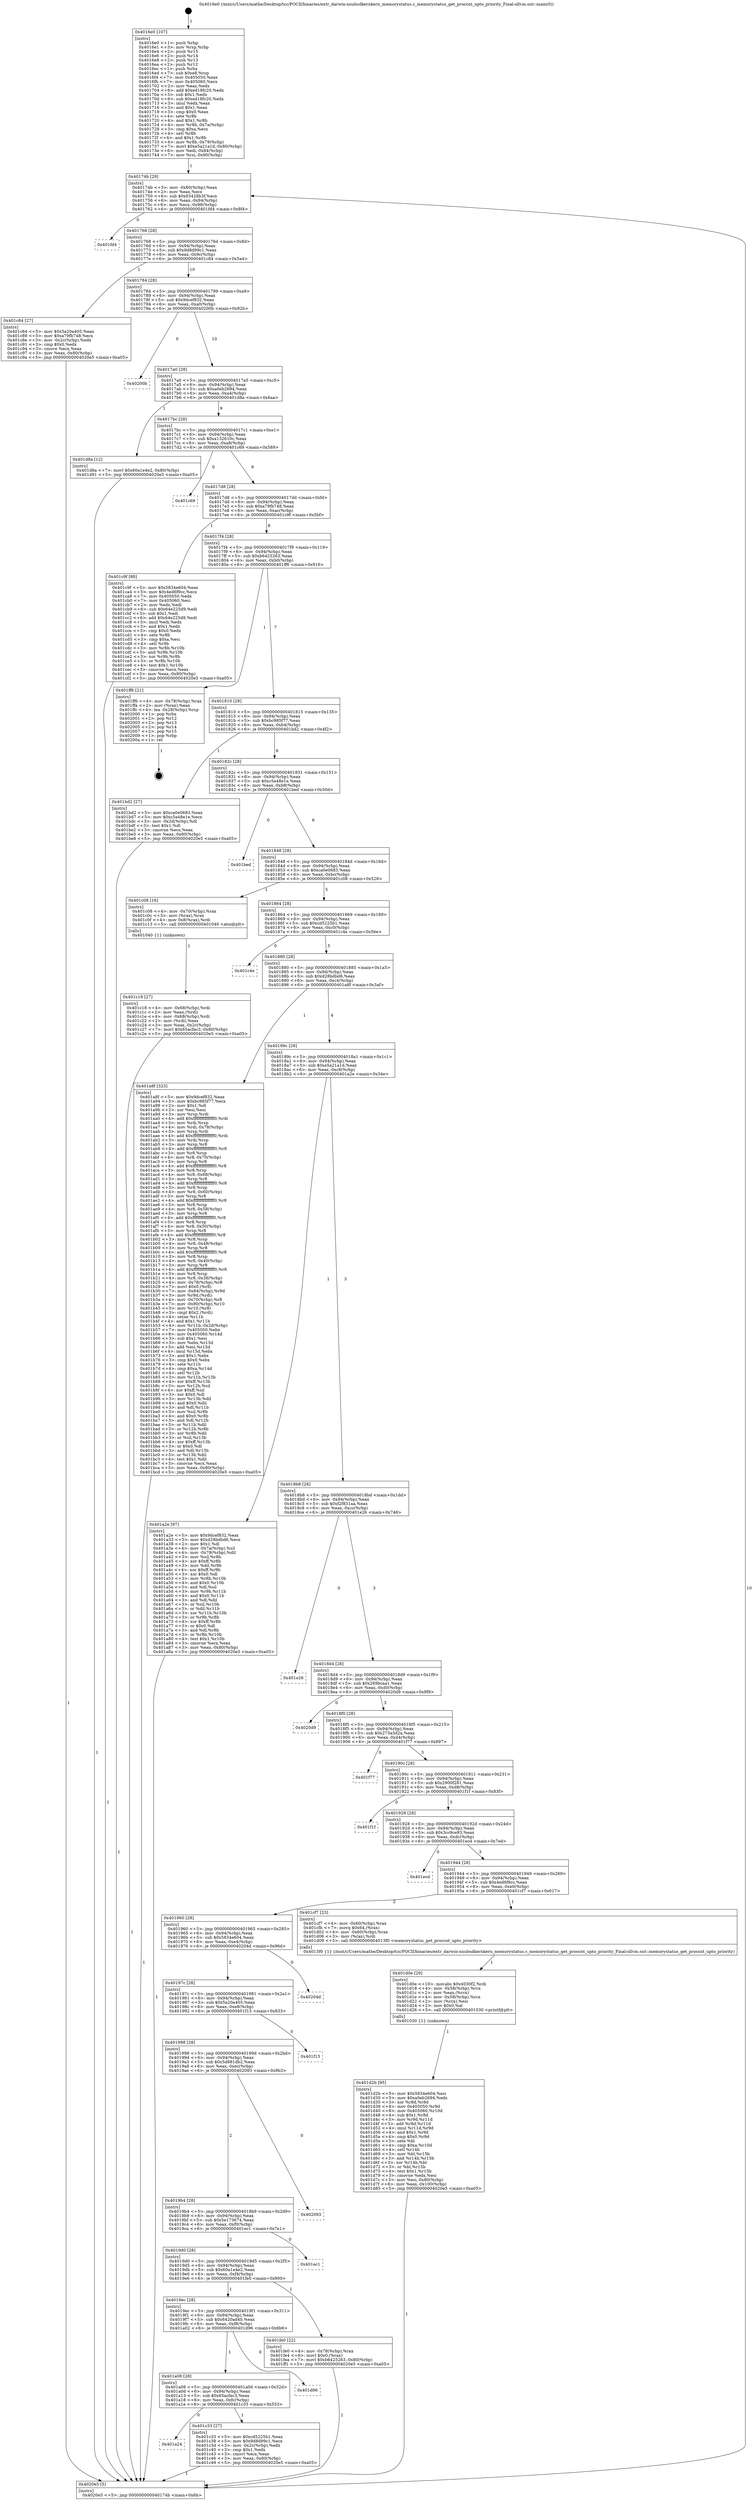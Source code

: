 digraph "0x4016e0" {
  label = "0x4016e0 (/mnt/c/Users/mathe/Desktop/tcc/POCII/binaries/extr_darwin-xnubsdkernkern_memorystatus.c_memorystatus_get_proccnt_upto_priority_Final-ollvm.out::main(0))"
  labelloc = "t"
  node[shape=record]

  Entry [label="",width=0.3,height=0.3,shape=circle,fillcolor=black,style=filled]
  "0x40174b" [label="{
     0x40174b [29]\l
     | [instrs]\l
     &nbsp;&nbsp;0x40174b \<+3\>: mov -0x80(%rbp),%eax\l
     &nbsp;&nbsp;0x40174e \<+2\>: mov %eax,%ecx\l
     &nbsp;&nbsp;0x401750 \<+6\>: sub $0x93428b3f,%ecx\l
     &nbsp;&nbsp;0x401756 \<+6\>: mov %eax,-0x94(%rbp)\l
     &nbsp;&nbsp;0x40175c \<+6\>: mov %ecx,-0x98(%rbp)\l
     &nbsp;&nbsp;0x401762 \<+6\>: je 0000000000401fd4 \<main+0x8f4\>\l
  }"]
  "0x401fd4" [label="{
     0x401fd4\l
  }", style=dashed]
  "0x401768" [label="{
     0x401768 [28]\l
     | [instrs]\l
     &nbsp;&nbsp;0x401768 \<+5\>: jmp 000000000040176d \<main+0x8d\>\l
     &nbsp;&nbsp;0x40176d \<+6\>: mov -0x94(%rbp),%eax\l
     &nbsp;&nbsp;0x401773 \<+5\>: sub $0x9d8d99c1,%eax\l
     &nbsp;&nbsp;0x401778 \<+6\>: mov %eax,-0x9c(%rbp)\l
     &nbsp;&nbsp;0x40177e \<+6\>: je 0000000000401c84 \<main+0x5a4\>\l
  }"]
  Exit [label="",width=0.3,height=0.3,shape=circle,fillcolor=black,style=filled,peripheries=2]
  "0x401c84" [label="{
     0x401c84 [27]\l
     | [instrs]\l
     &nbsp;&nbsp;0x401c84 \<+5\>: mov $0x5a20a405,%eax\l
     &nbsp;&nbsp;0x401c89 \<+5\>: mov $0xa79fb748,%ecx\l
     &nbsp;&nbsp;0x401c8e \<+3\>: mov -0x2c(%rbp),%edx\l
     &nbsp;&nbsp;0x401c91 \<+3\>: cmp $0x0,%edx\l
     &nbsp;&nbsp;0x401c94 \<+3\>: cmove %ecx,%eax\l
     &nbsp;&nbsp;0x401c97 \<+3\>: mov %eax,-0x80(%rbp)\l
     &nbsp;&nbsp;0x401c9a \<+5\>: jmp 00000000004020e5 \<main+0xa05\>\l
  }"]
  "0x401784" [label="{
     0x401784 [28]\l
     | [instrs]\l
     &nbsp;&nbsp;0x401784 \<+5\>: jmp 0000000000401789 \<main+0xa9\>\l
     &nbsp;&nbsp;0x401789 \<+6\>: mov -0x94(%rbp),%eax\l
     &nbsp;&nbsp;0x40178f \<+5\>: sub $0x9dcef832,%eax\l
     &nbsp;&nbsp;0x401794 \<+6\>: mov %eax,-0xa0(%rbp)\l
     &nbsp;&nbsp;0x40179a \<+6\>: je 000000000040200b \<main+0x92b\>\l
  }"]
  "0x401d2b" [label="{
     0x401d2b [95]\l
     | [instrs]\l
     &nbsp;&nbsp;0x401d2b \<+5\>: mov $0x5834e604,%esi\l
     &nbsp;&nbsp;0x401d30 \<+5\>: mov $0xa0eb2694,%edx\l
     &nbsp;&nbsp;0x401d35 \<+3\>: xor %r8d,%r8d\l
     &nbsp;&nbsp;0x401d38 \<+8\>: mov 0x405050,%r9d\l
     &nbsp;&nbsp;0x401d40 \<+8\>: mov 0x405060,%r10d\l
     &nbsp;&nbsp;0x401d48 \<+4\>: sub $0x1,%r8d\l
     &nbsp;&nbsp;0x401d4c \<+3\>: mov %r9d,%r11d\l
     &nbsp;&nbsp;0x401d4f \<+3\>: add %r8d,%r11d\l
     &nbsp;&nbsp;0x401d52 \<+4\>: imul %r11d,%r9d\l
     &nbsp;&nbsp;0x401d56 \<+4\>: and $0x1,%r9d\l
     &nbsp;&nbsp;0x401d5a \<+4\>: cmp $0x0,%r9d\l
     &nbsp;&nbsp;0x401d5e \<+3\>: sete %bl\l
     &nbsp;&nbsp;0x401d61 \<+4\>: cmp $0xa,%r10d\l
     &nbsp;&nbsp;0x401d65 \<+4\>: setl %r14b\l
     &nbsp;&nbsp;0x401d69 \<+3\>: mov %bl,%r15b\l
     &nbsp;&nbsp;0x401d6c \<+3\>: and %r14b,%r15b\l
     &nbsp;&nbsp;0x401d6f \<+3\>: xor %r14b,%bl\l
     &nbsp;&nbsp;0x401d72 \<+3\>: or %bl,%r15b\l
     &nbsp;&nbsp;0x401d75 \<+4\>: test $0x1,%r15b\l
     &nbsp;&nbsp;0x401d79 \<+3\>: cmovne %edx,%esi\l
     &nbsp;&nbsp;0x401d7c \<+3\>: mov %esi,-0x80(%rbp)\l
     &nbsp;&nbsp;0x401d7f \<+6\>: mov %eax,-0x100(%rbp)\l
     &nbsp;&nbsp;0x401d85 \<+5\>: jmp 00000000004020e5 \<main+0xa05\>\l
  }"]
  "0x40200b" [label="{
     0x40200b\l
  }", style=dashed]
  "0x4017a0" [label="{
     0x4017a0 [28]\l
     | [instrs]\l
     &nbsp;&nbsp;0x4017a0 \<+5\>: jmp 00000000004017a5 \<main+0xc5\>\l
     &nbsp;&nbsp;0x4017a5 \<+6\>: mov -0x94(%rbp),%eax\l
     &nbsp;&nbsp;0x4017ab \<+5\>: sub $0xa0eb2694,%eax\l
     &nbsp;&nbsp;0x4017b0 \<+6\>: mov %eax,-0xa4(%rbp)\l
     &nbsp;&nbsp;0x4017b6 \<+6\>: je 0000000000401d8a \<main+0x6aa\>\l
  }"]
  "0x401d0e" [label="{
     0x401d0e [29]\l
     | [instrs]\l
     &nbsp;&nbsp;0x401d0e \<+10\>: movabs $0x4030f2,%rdi\l
     &nbsp;&nbsp;0x401d18 \<+4\>: mov -0x58(%rbp),%rcx\l
     &nbsp;&nbsp;0x401d1c \<+2\>: mov %eax,(%rcx)\l
     &nbsp;&nbsp;0x401d1e \<+4\>: mov -0x58(%rbp),%rcx\l
     &nbsp;&nbsp;0x401d22 \<+2\>: mov (%rcx),%esi\l
     &nbsp;&nbsp;0x401d24 \<+2\>: mov $0x0,%al\l
     &nbsp;&nbsp;0x401d26 \<+5\>: call 0000000000401030 \<printf@plt\>\l
     | [calls]\l
     &nbsp;&nbsp;0x401030 \{1\} (unknown)\l
  }"]
  "0x401d8a" [label="{
     0x401d8a [12]\l
     | [instrs]\l
     &nbsp;&nbsp;0x401d8a \<+7\>: movl $0x60a1e4e2,-0x80(%rbp)\l
     &nbsp;&nbsp;0x401d91 \<+5\>: jmp 00000000004020e5 \<main+0xa05\>\l
  }"]
  "0x4017bc" [label="{
     0x4017bc [28]\l
     | [instrs]\l
     &nbsp;&nbsp;0x4017bc \<+5\>: jmp 00000000004017c1 \<main+0xe1\>\l
     &nbsp;&nbsp;0x4017c1 \<+6\>: mov -0x94(%rbp),%eax\l
     &nbsp;&nbsp;0x4017c7 \<+5\>: sub $0xa132610c,%eax\l
     &nbsp;&nbsp;0x4017cc \<+6\>: mov %eax,-0xa8(%rbp)\l
     &nbsp;&nbsp;0x4017d2 \<+6\>: je 0000000000401c69 \<main+0x589\>\l
  }"]
  "0x401a24" [label="{
     0x401a24\l
  }", style=dashed]
  "0x401c69" [label="{
     0x401c69\l
  }", style=dashed]
  "0x4017d8" [label="{
     0x4017d8 [28]\l
     | [instrs]\l
     &nbsp;&nbsp;0x4017d8 \<+5\>: jmp 00000000004017dd \<main+0xfd\>\l
     &nbsp;&nbsp;0x4017dd \<+6\>: mov -0x94(%rbp),%eax\l
     &nbsp;&nbsp;0x4017e3 \<+5\>: sub $0xa79fb748,%eax\l
     &nbsp;&nbsp;0x4017e8 \<+6\>: mov %eax,-0xac(%rbp)\l
     &nbsp;&nbsp;0x4017ee \<+6\>: je 0000000000401c9f \<main+0x5bf\>\l
  }"]
  "0x401c33" [label="{
     0x401c33 [27]\l
     | [instrs]\l
     &nbsp;&nbsp;0x401c33 \<+5\>: mov $0xcd5225b1,%eax\l
     &nbsp;&nbsp;0x401c38 \<+5\>: mov $0x9d8d99c1,%ecx\l
     &nbsp;&nbsp;0x401c3d \<+3\>: mov -0x2c(%rbp),%edx\l
     &nbsp;&nbsp;0x401c40 \<+3\>: cmp $0x1,%edx\l
     &nbsp;&nbsp;0x401c43 \<+3\>: cmovl %ecx,%eax\l
     &nbsp;&nbsp;0x401c46 \<+3\>: mov %eax,-0x80(%rbp)\l
     &nbsp;&nbsp;0x401c49 \<+5\>: jmp 00000000004020e5 \<main+0xa05\>\l
  }"]
  "0x401c9f" [label="{
     0x401c9f [88]\l
     | [instrs]\l
     &nbsp;&nbsp;0x401c9f \<+5\>: mov $0x5834e604,%eax\l
     &nbsp;&nbsp;0x401ca4 \<+5\>: mov $0x4ed6f9cc,%ecx\l
     &nbsp;&nbsp;0x401ca9 \<+7\>: mov 0x405050,%edx\l
     &nbsp;&nbsp;0x401cb0 \<+7\>: mov 0x405060,%esi\l
     &nbsp;&nbsp;0x401cb7 \<+2\>: mov %edx,%edi\l
     &nbsp;&nbsp;0x401cb9 \<+6\>: sub $0x64e225d9,%edi\l
     &nbsp;&nbsp;0x401cbf \<+3\>: sub $0x1,%edi\l
     &nbsp;&nbsp;0x401cc2 \<+6\>: add $0x64e225d9,%edi\l
     &nbsp;&nbsp;0x401cc8 \<+3\>: imul %edi,%edx\l
     &nbsp;&nbsp;0x401ccb \<+3\>: and $0x1,%edx\l
     &nbsp;&nbsp;0x401cce \<+3\>: cmp $0x0,%edx\l
     &nbsp;&nbsp;0x401cd1 \<+4\>: sete %r8b\l
     &nbsp;&nbsp;0x401cd5 \<+3\>: cmp $0xa,%esi\l
     &nbsp;&nbsp;0x401cd8 \<+4\>: setl %r9b\l
     &nbsp;&nbsp;0x401cdc \<+3\>: mov %r8b,%r10b\l
     &nbsp;&nbsp;0x401cdf \<+3\>: and %r9b,%r10b\l
     &nbsp;&nbsp;0x401ce2 \<+3\>: xor %r9b,%r8b\l
     &nbsp;&nbsp;0x401ce5 \<+3\>: or %r8b,%r10b\l
     &nbsp;&nbsp;0x401ce8 \<+4\>: test $0x1,%r10b\l
     &nbsp;&nbsp;0x401cec \<+3\>: cmovne %ecx,%eax\l
     &nbsp;&nbsp;0x401cef \<+3\>: mov %eax,-0x80(%rbp)\l
     &nbsp;&nbsp;0x401cf2 \<+5\>: jmp 00000000004020e5 \<main+0xa05\>\l
  }"]
  "0x4017f4" [label="{
     0x4017f4 [28]\l
     | [instrs]\l
     &nbsp;&nbsp;0x4017f4 \<+5\>: jmp 00000000004017f9 \<main+0x119\>\l
     &nbsp;&nbsp;0x4017f9 \<+6\>: mov -0x94(%rbp),%eax\l
     &nbsp;&nbsp;0x4017ff \<+5\>: sub $0xb6425263,%eax\l
     &nbsp;&nbsp;0x401804 \<+6\>: mov %eax,-0xb0(%rbp)\l
     &nbsp;&nbsp;0x40180a \<+6\>: je 0000000000401ff6 \<main+0x916\>\l
  }"]
  "0x401a08" [label="{
     0x401a08 [28]\l
     | [instrs]\l
     &nbsp;&nbsp;0x401a08 \<+5\>: jmp 0000000000401a0d \<main+0x32d\>\l
     &nbsp;&nbsp;0x401a0d \<+6\>: mov -0x94(%rbp),%eax\l
     &nbsp;&nbsp;0x401a13 \<+5\>: sub $0x65acfac3,%eax\l
     &nbsp;&nbsp;0x401a18 \<+6\>: mov %eax,-0xfc(%rbp)\l
     &nbsp;&nbsp;0x401a1e \<+6\>: je 0000000000401c33 \<main+0x553\>\l
  }"]
  "0x401ff6" [label="{
     0x401ff6 [21]\l
     | [instrs]\l
     &nbsp;&nbsp;0x401ff6 \<+4\>: mov -0x78(%rbp),%rax\l
     &nbsp;&nbsp;0x401ffa \<+2\>: mov (%rax),%eax\l
     &nbsp;&nbsp;0x401ffc \<+4\>: lea -0x28(%rbp),%rsp\l
     &nbsp;&nbsp;0x402000 \<+1\>: pop %rbx\l
     &nbsp;&nbsp;0x402001 \<+2\>: pop %r12\l
     &nbsp;&nbsp;0x402003 \<+2\>: pop %r13\l
     &nbsp;&nbsp;0x402005 \<+2\>: pop %r14\l
     &nbsp;&nbsp;0x402007 \<+2\>: pop %r15\l
     &nbsp;&nbsp;0x402009 \<+1\>: pop %rbp\l
     &nbsp;&nbsp;0x40200a \<+1\>: ret\l
  }"]
  "0x401810" [label="{
     0x401810 [28]\l
     | [instrs]\l
     &nbsp;&nbsp;0x401810 \<+5\>: jmp 0000000000401815 \<main+0x135\>\l
     &nbsp;&nbsp;0x401815 \<+6\>: mov -0x94(%rbp),%eax\l
     &nbsp;&nbsp;0x40181b \<+5\>: sub $0xbc985f77,%eax\l
     &nbsp;&nbsp;0x401820 \<+6\>: mov %eax,-0xb4(%rbp)\l
     &nbsp;&nbsp;0x401826 \<+6\>: je 0000000000401bd2 \<main+0x4f2\>\l
  }"]
  "0x401d96" [label="{
     0x401d96\l
  }", style=dashed]
  "0x401bd2" [label="{
     0x401bd2 [27]\l
     | [instrs]\l
     &nbsp;&nbsp;0x401bd2 \<+5\>: mov $0xca0e0683,%eax\l
     &nbsp;&nbsp;0x401bd7 \<+5\>: mov $0xc5a48e1e,%ecx\l
     &nbsp;&nbsp;0x401bdc \<+3\>: mov -0x2d(%rbp),%dl\l
     &nbsp;&nbsp;0x401bdf \<+3\>: test $0x1,%dl\l
     &nbsp;&nbsp;0x401be2 \<+3\>: cmovne %ecx,%eax\l
     &nbsp;&nbsp;0x401be5 \<+3\>: mov %eax,-0x80(%rbp)\l
     &nbsp;&nbsp;0x401be8 \<+5\>: jmp 00000000004020e5 \<main+0xa05\>\l
  }"]
  "0x40182c" [label="{
     0x40182c [28]\l
     | [instrs]\l
     &nbsp;&nbsp;0x40182c \<+5\>: jmp 0000000000401831 \<main+0x151\>\l
     &nbsp;&nbsp;0x401831 \<+6\>: mov -0x94(%rbp),%eax\l
     &nbsp;&nbsp;0x401837 \<+5\>: sub $0xc5a48e1e,%eax\l
     &nbsp;&nbsp;0x40183c \<+6\>: mov %eax,-0xb8(%rbp)\l
     &nbsp;&nbsp;0x401842 \<+6\>: je 0000000000401bed \<main+0x50d\>\l
  }"]
  "0x4019ec" [label="{
     0x4019ec [28]\l
     | [instrs]\l
     &nbsp;&nbsp;0x4019ec \<+5\>: jmp 00000000004019f1 \<main+0x311\>\l
     &nbsp;&nbsp;0x4019f1 \<+6\>: mov -0x94(%rbp),%eax\l
     &nbsp;&nbsp;0x4019f7 \<+5\>: sub $0x6420ad40,%eax\l
     &nbsp;&nbsp;0x4019fc \<+6\>: mov %eax,-0xf8(%rbp)\l
     &nbsp;&nbsp;0x401a02 \<+6\>: je 0000000000401d96 \<main+0x6b6\>\l
  }"]
  "0x401bed" [label="{
     0x401bed\l
  }", style=dashed]
  "0x401848" [label="{
     0x401848 [28]\l
     | [instrs]\l
     &nbsp;&nbsp;0x401848 \<+5\>: jmp 000000000040184d \<main+0x16d\>\l
     &nbsp;&nbsp;0x40184d \<+6\>: mov -0x94(%rbp),%eax\l
     &nbsp;&nbsp;0x401853 \<+5\>: sub $0xca0e0683,%eax\l
     &nbsp;&nbsp;0x401858 \<+6\>: mov %eax,-0xbc(%rbp)\l
     &nbsp;&nbsp;0x40185e \<+6\>: je 0000000000401c08 \<main+0x528\>\l
  }"]
  "0x401fe0" [label="{
     0x401fe0 [22]\l
     | [instrs]\l
     &nbsp;&nbsp;0x401fe0 \<+4\>: mov -0x78(%rbp),%rax\l
     &nbsp;&nbsp;0x401fe4 \<+6\>: movl $0x0,(%rax)\l
     &nbsp;&nbsp;0x401fea \<+7\>: movl $0xb6425263,-0x80(%rbp)\l
     &nbsp;&nbsp;0x401ff1 \<+5\>: jmp 00000000004020e5 \<main+0xa05\>\l
  }"]
  "0x401c08" [label="{
     0x401c08 [16]\l
     | [instrs]\l
     &nbsp;&nbsp;0x401c08 \<+4\>: mov -0x70(%rbp),%rax\l
     &nbsp;&nbsp;0x401c0c \<+3\>: mov (%rax),%rax\l
     &nbsp;&nbsp;0x401c0f \<+4\>: mov 0x8(%rax),%rdi\l
     &nbsp;&nbsp;0x401c13 \<+5\>: call 0000000000401040 \<atoi@plt\>\l
     | [calls]\l
     &nbsp;&nbsp;0x401040 \{1\} (unknown)\l
  }"]
  "0x401864" [label="{
     0x401864 [28]\l
     | [instrs]\l
     &nbsp;&nbsp;0x401864 \<+5\>: jmp 0000000000401869 \<main+0x189\>\l
     &nbsp;&nbsp;0x401869 \<+6\>: mov -0x94(%rbp),%eax\l
     &nbsp;&nbsp;0x40186f \<+5\>: sub $0xcd5225b1,%eax\l
     &nbsp;&nbsp;0x401874 \<+6\>: mov %eax,-0xc0(%rbp)\l
     &nbsp;&nbsp;0x40187a \<+6\>: je 0000000000401c4e \<main+0x56e\>\l
  }"]
  "0x4019d0" [label="{
     0x4019d0 [28]\l
     | [instrs]\l
     &nbsp;&nbsp;0x4019d0 \<+5\>: jmp 00000000004019d5 \<main+0x2f5\>\l
     &nbsp;&nbsp;0x4019d5 \<+6\>: mov -0x94(%rbp),%eax\l
     &nbsp;&nbsp;0x4019db \<+5\>: sub $0x60a1e4e2,%eax\l
     &nbsp;&nbsp;0x4019e0 \<+6\>: mov %eax,-0xf4(%rbp)\l
     &nbsp;&nbsp;0x4019e6 \<+6\>: je 0000000000401fe0 \<main+0x900\>\l
  }"]
  "0x401c4e" [label="{
     0x401c4e\l
  }", style=dashed]
  "0x401880" [label="{
     0x401880 [28]\l
     | [instrs]\l
     &nbsp;&nbsp;0x401880 \<+5\>: jmp 0000000000401885 \<main+0x1a5\>\l
     &nbsp;&nbsp;0x401885 \<+6\>: mov -0x94(%rbp),%eax\l
     &nbsp;&nbsp;0x40188b \<+5\>: sub $0xd28bdbd6,%eax\l
     &nbsp;&nbsp;0x401890 \<+6\>: mov %eax,-0xc4(%rbp)\l
     &nbsp;&nbsp;0x401896 \<+6\>: je 0000000000401a8f \<main+0x3af\>\l
  }"]
  "0x401ec1" [label="{
     0x401ec1\l
  }", style=dashed]
  "0x401a8f" [label="{
     0x401a8f [323]\l
     | [instrs]\l
     &nbsp;&nbsp;0x401a8f \<+5\>: mov $0x9dcef832,%eax\l
     &nbsp;&nbsp;0x401a94 \<+5\>: mov $0xbc985f77,%ecx\l
     &nbsp;&nbsp;0x401a99 \<+2\>: mov $0x1,%dl\l
     &nbsp;&nbsp;0x401a9b \<+2\>: xor %esi,%esi\l
     &nbsp;&nbsp;0x401a9d \<+3\>: mov %rsp,%rdi\l
     &nbsp;&nbsp;0x401aa0 \<+4\>: add $0xfffffffffffffff0,%rdi\l
     &nbsp;&nbsp;0x401aa4 \<+3\>: mov %rdi,%rsp\l
     &nbsp;&nbsp;0x401aa7 \<+4\>: mov %rdi,-0x78(%rbp)\l
     &nbsp;&nbsp;0x401aab \<+3\>: mov %rsp,%rdi\l
     &nbsp;&nbsp;0x401aae \<+4\>: add $0xfffffffffffffff0,%rdi\l
     &nbsp;&nbsp;0x401ab2 \<+3\>: mov %rdi,%rsp\l
     &nbsp;&nbsp;0x401ab5 \<+3\>: mov %rsp,%r8\l
     &nbsp;&nbsp;0x401ab8 \<+4\>: add $0xfffffffffffffff0,%r8\l
     &nbsp;&nbsp;0x401abc \<+3\>: mov %r8,%rsp\l
     &nbsp;&nbsp;0x401abf \<+4\>: mov %r8,-0x70(%rbp)\l
     &nbsp;&nbsp;0x401ac3 \<+3\>: mov %rsp,%r8\l
     &nbsp;&nbsp;0x401ac6 \<+4\>: add $0xfffffffffffffff0,%r8\l
     &nbsp;&nbsp;0x401aca \<+3\>: mov %r8,%rsp\l
     &nbsp;&nbsp;0x401acd \<+4\>: mov %r8,-0x68(%rbp)\l
     &nbsp;&nbsp;0x401ad1 \<+3\>: mov %rsp,%r8\l
     &nbsp;&nbsp;0x401ad4 \<+4\>: add $0xfffffffffffffff0,%r8\l
     &nbsp;&nbsp;0x401ad8 \<+3\>: mov %r8,%rsp\l
     &nbsp;&nbsp;0x401adb \<+4\>: mov %r8,-0x60(%rbp)\l
     &nbsp;&nbsp;0x401adf \<+3\>: mov %rsp,%r8\l
     &nbsp;&nbsp;0x401ae2 \<+4\>: add $0xfffffffffffffff0,%r8\l
     &nbsp;&nbsp;0x401ae6 \<+3\>: mov %r8,%rsp\l
     &nbsp;&nbsp;0x401ae9 \<+4\>: mov %r8,-0x58(%rbp)\l
     &nbsp;&nbsp;0x401aed \<+3\>: mov %rsp,%r8\l
     &nbsp;&nbsp;0x401af0 \<+4\>: add $0xfffffffffffffff0,%r8\l
     &nbsp;&nbsp;0x401af4 \<+3\>: mov %r8,%rsp\l
     &nbsp;&nbsp;0x401af7 \<+4\>: mov %r8,-0x50(%rbp)\l
     &nbsp;&nbsp;0x401afb \<+3\>: mov %rsp,%r8\l
     &nbsp;&nbsp;0x401afe \<+4\>: add $0xfffffffffffffff0,%r8\l
     &nbsp;&nbsp;0x401b02 \<+3\>: mov %r8,%rsp\l
     &nbsp;&nbsp;0x401b05 \<+4\>: mov %r8,-0x48(%rbp)\l
     &nbsp;&nbsp;0x401b09 \<+3\>: mov %rsp,%r8\l
     &nbsp;&nbsp;0x401b0c \<+4\>: add $0xfffffffffffffff0,%r8\l
     &nbsp;&nbsp;0x401b10 \<+3\>: mov %r8,%rsp\l
     &nbsp;&nbsp;0x401b13 \<+4\>: mov %r8,-0x40(%rbp)\l
     &nbsp;&nbsp;0x401b17 \<+3\>: mov %rsp,%r8\l
     &nbsp;&nbsp;0x401b1a \<+4\>: add $0xfffffffffffffff0,%r8\l
     &nbsp;&nbsp;0x401b1e \<+3\>: mov %r8,%rsp\l
     &nbsp;&nbsp;0x401b21 \<+4\>: mov %r8,-0x38(%rbp)\l
     &nbsp;&nbsp;0x401b25 \<+4\>: mov -0x78(%rbp),%r8\l
     &nbsp;&nbsp;0x401b29 \<+7\>: movl $0x0,(%r8)\l
     &nbsp;&nbsp;0x401b30 \<+7\>: mov -0x84(%rbp),%r9d\l
     &nbsp;&nbsp;0x401b37 \<+3\>: mov %r9d,(%rdi)\l
     &nbsp;&nbsp;0x401b3a \<+4\>: mov -0x70(%rbp),%r8\l
     &nbsp;&nbsp;0x401b3e \<+7\>: mov -0x90(%rbp),%r10\l
     &nbsp;&nbsp;0x401b45 \<+3\>: mov %r10,(%r8)\l
     &nbsp;&nbsp;0x401b48 \<+3\>: cmpl $0x2,(%rdi)\l
     &nbsp;&nbsp;0x401b4b \<+4\>: setne %r11b\l
     &nbsp;&nbsp;0x401b4f \<+4\>: and $0x1,%r11b\l
     &nbsp;&nbsp;0x401b53 \<+4\>: mov %r11b,-0x2d(%rbp)\l
     &nbsp;&nbsp;0x401b57 \<+7\>: mov 0x405050,%ebx\l
     &nbsp;&nbsp;0x401b5e \<+8\>: mov 0x405060,%r14d\l
     &nbsp;&nbsp;0x401b66 \<+3\>: sub $0x1,%esi\l
     &nbsp;&nbsp;0x401b69 \<+3\>: mov %ebx,%r15d\l
     &nbsp;&nbsp;0x401b6c \<+3\>: add %esi,%r15d\l
     &nbsp;&nbsp;0x401b6f \<+4\>: imul %r15d,%ebx\l
     &nbsp;&nbsp;0x401b73 \<+3\>: and $0x1,%ebx\l
     &nbsp;&nbsp;0x401b76 \<+3\>: cmp $0x0,%ebx\l
     &nbsp;&nbsp;0x401b79 \<+4\>: sete %r11b\l
     &nbsp;&nbsp;0x401b7d \<+4\>: cmp $0xa,%r14d\l
     &nbsp;&nbsp;0x401b81 \<+4\>: setl %r12b\l
     &nbsp;&nbsp;0x401b85 \<+3\>: mov %r11b,%r13b\l
     &nbsp;&nbsp;0x401b88 \<+4\>: xor $0xff,%r13b\l
     &nbsp;&nbsp;0x401b8c \<+3\>: mov %r12b,%sil\l
     &nbsp;&nbsp;0x401b8f \<+4\>: xor $0xff,%sil\l
     &nbsp;&nbsp;0x401b93 \<+3\>: xor $0x0,%dl\l
     &nbsp;&nbsp;0x401b96 \<+3\>: mov %r13b,%dil\l
     &nbsp;&nbsp;0x401b99 \<+4\>: and $0x0,%dil\l
     &nbsp;&nbsp;0x401b9d \<+3\>: and %dl,%r11b\l
     &nbsp;&nbsp;0x401ba0 \<+3\>: mov %sil,%r8b\l
     &nbsp;&nbsp;0x401ba3 \<+4\>: and $0x0,%r8b\l
     &nbsp;&nbsp;0x401ba7 \<+3\>: and %dl,%r12b\l
     &nbsp;&nbsp;0x401baa \<+3\>: or %r11b,%dil\l
     &nbsp;&nbsp;0x401bad \<+3\>: or %r12b,%r8b\l
     &nbsp;&nbsp;0x401bb0 \<+3\>: xor %r8b,%dil\l
     &nbsp;&nbsp;0x401bb3 \<+3\>: or %sil,%r13b\l
     &nbsp;&nbsp;0x401bb6 \<+4\>: xor $0xff,%r13b\l
     &nbsp;&nbsp;0x401bba \<+3\>: or $0x0,%dl\l
     &nbsp;&nbsp;0x401bbd \<+3\>: and %dl,%r13b\l
     &nbsp;&nbsp;0x401bc0 \<+3\>: or %r13b,%dil\l
     &nbsp;&nbsp;0x401bc3 \<+4\>: test $0x1,%dil\l
     &nbsp;&nbsp;0x401bc7 \<+3\>: cmovne %ecx,%eax\l
     &nbsp;&nbsp;0x401bca \<+3\>: mov %eax,-0x80(%rbp)\l
     &nbsp;&nbsp;0x401bcd \<+5\>: jmp 00000000004020e5 \<main+0xa05\>\l
  }"]
  "0x40189c" [label="{
     0x40189c [28]\l
     | [instrs]\l
     &nbsp;&nbsp;0x40189c \<+5\>: jmp 00000000004018a1 \<main+0x1c1\>\l
     &nbsp;&nbsp;0x4018a1 \<+6\>: mov -0x94(%rbp),%eax\l
     &nbsp;&nbsp;0x4018a7 \<+5\>: sub $0xe5a21a1d,%eax\l
     &nbsp;&nbsp;0x4018ac \<+6\>: mov %eax,-0xc8(%rbp)\l
     &nbsp;&nbsp;0x4018b2 \<+6\>: je 0000000000401a2e \<main+0x34e\>\l
  }"]
  "0x4019b4" [label="{
     0x4019b4 [28]\l
     | [instrs]\l
     &nbsp;&nbsp;0x4019b4 \<+5\>: jmp 00000000004019b9 \<main+0x2d9\>\l
     &nbsp;&nbsp;0x4019b9 \<+6\>: mov -0x94(%rbp),%eax\l
     &nbsp;&nbsp;0x4019bf \<+5\>: sub $0x5e173674,%eax\l
     &nbsp;&nbsp;0x4019c4 \<+6\>: mov %eax,-0xf0(%rbp)\l
     &nbsp;&nbsp;0x4019ca \<+6\>: je 0000000000401ec1 \<main+0x7e1\>\l
  }"]
  "0x401a2e" [label="{
     0x401a2e [97]\l
     | [instrs]\l
     &nbsp;&nbsp;0x401a2e \<+5\>: mov $0x9dcef832,%eax\l
     &nbsp;&nbsp;0x401a33 \<+5\>: mov $0xd28bdbd6,%ecx\l
     &nbsp;&nbsp;0x401a38 \<+2\>: mov $0x1,%dl\l
     &nbsp;&nbsp;0x401a3a \<+4\>: mov -0x7a(%rbp),%sil\l
     &nbsp;&nbsp;0x401a3e \<+4\>: mov -0x79(%rbp),%dil\l
     &nbsp;&nbsp;0x401a42 \<+3\>: mov %sil,%r8b\l
     &nbsp;&nbsp;0x401a45 \<+4\>: xor $0xff,%r8b\l
     &nbsp;&nbsp;0x401a49 \<+3\>: mov %dil,%r9b\l
     &nbsp;&nbsp;0x401a4c \<+4\>: xor $0xff,%r9b\l
     &nbsp;&nbsp;0x401a50 \<+3\>: xor $0x0,%dl\l
     &nbsp;&nbsp;0x401a53 \<+3\>: mov %r8b,%r10b\l
     &nbsp;&nbsp;0x401a56 \<+4\>: and $0x0,%r10b\l
     &nbsp;&nbsp;0x401a5a \<+3\>: and %dl,%sil\l
     &nbsp;&nbsp;0x401a5d \<+3\>: mov %r9b,%r11b\l
     &nbsp;&nbsp;0x401a60 \<+4\>: and $0x0,%r11b\l
     &nbsp;&nbsp;0x401a64 \<+3\>: and %dl,%dil\l
     &nbsp;&nbsp;0x401a67 \<+3\>: or %sil,%r10b\l
     &nbsp;&nbsp;0x401a6a \<+3\>: or %dil,%r11b\l
     &nbsp;&nbsp;0x401a6d \<+3\>: xor %r11b,%r10b\l
     &nbsp;&nbsp;0x401a70 \<+3\>: or %r9b,%r8b\l
     &nbsp;&nbsp;0x401a73 \<+4\>: xor $0xff,%r8b\l
     &nbsp;&nbsp;0x401a77 \<+3\>: or $0x0,%dl\l
     &nbsp;&nbsp;0x401a7a \<+3\>: and %dl,%r8b\l
     &nbsp;&nbsp;0x401a7d \<+3\>: or %r8b,%r10b\l
     &nbsp;&nbsp;0x401a80 \<+4\>: test $0x1,%r10b\l
     &nbsp;&nbsp;0x401a84 \<+3\>: cmovne %ecx,%eax\l
     &nbsp;&nbsp;0x401a87 \<+3\>: mov %eax,-0x80(%rbp)\l
     &nbsp;&nbsp;0x401a8a \<+5\>: jmp 00000000004020e5 \<main+0xa05\>\l
  }"]
  "0x4018b8" [label="{
     0x4018b8 [28]\l
     | [instrs]\l
     &nbsp;&nbsp;0x4018b8 \<+5\>: jmp 00000000004018bd \<main+0x1dd\>\l
     &nbsp;&nbsp;0x4018bd \<+6\>: mov -0x94(%rbp),%eax\l
     &nbsp;&nbsp;0x4018c3 \<+5\>: sub $0xf2f831aa,%eax\l
     &nbsp;&nbsp;0x4018c8 \<+6\>: mov %eax,-0xcc(%rbp)\l
     &nbsp;&nbsp;0x4018ce \<+6\>: je 0000000000401e26 \<main+0x746\>\l
  }"]
  "0x4020e5" [label="{
     0x4020e5 [5]\l
     | [instrs]\l
     &nbsp;&nbsp;0x4020e5 \<+5\>: jmp 000000000040174b \<main+0x6b\>\l
  }"]
  "0x4016e0" [label="{
     0x4016e0 [107]\l
     | [instrs]\l
     &nbsp;&nbsp;0x4016e0 \<+1\>: push %rbp\l
     &nbsp;&nbsp;0x4016e1 \<+3\>: mov %rsp,%rbp\l
     &nbsp;&nbsp;0x4016e4 \<+2\>: push %r15\l
     &nbsp;&nbsp;0x4016e6 \<+2\>: push %r14\l
     &nbsp;&nbsp;0x4016e8 \<+2\>: push %r13\l
     &nbsp;&nbsp;0x4016ea \<+2\>: push %r12\l
     &nbsp;&nbsp;0x4016ec \<+1\>: push %rbx\l
     &nbsp;&nbsp;0x4016ed \<+7\>: sub $0xe8,%rsp\l
     &nbsp;&nbsp;0x4016f4 \<+7\>: mov 0x405050,%eax\l
     &nbsp;&nbsp;0x4016fb \<+7\>: mov 0x405060,%ecx\l
     &nbsp;&nbsp;0x401702 \<+2\>: mov %eax,%edx\l
     &nbsp;&nbsp;0x401704 \<+6\>: add $0xed18fc20,%edx\l
     &nbsp;&nbsp;0x40170a \<+3\>: sub $0x1,%edx\l
     &nbsp;&nbsp;0x40170d \<+6\>: sub $0xed18fc20,%edx\l
     &nbsp;&nbsp;0x401713 \<+3\>: imul %edx,%eax\l
     &nbsp;&nbsp;0x401716 \<+3\>: and $0x1,%eax\l
     &nbsp;&nbsp;0x401719 \<+3\>: cmp $0x0,%eax\l
     &nbsp;&nbsp;0x40171c \<+4\>: sete %r8b\l
     &nbsp;&nbsp;0x401720 \<+4\>: and $0x1,%r8b\l
     &nbsp;&nbsp;0x401724 \<+4\>: mov %r8b,-0x7a(%rbp)\l
     &nbsp;&nbsp;0x401728 \<+3\>: cmp $0xa,%ecx\l
     &nbsp;&nbsp;0x40172b \<+4\>: setl %r8b\l
     &nbsp;&nbsp;0x40172f \<+4\>: and $0x1,%r8b\l
     &nbsp;&nbsp;0x401733 \<+4\>: mov %r8b,-0x79(%rbp)\l
     &nbsp;&nbsp;0x401737 \<+7\>: movl $0xe5a21a1d,-0x80(%rbp)\l
     &nbsp;&nbsp;0x40173e \<+6\>: mov %edi,-0x84(%rbp)\l
     &nbsp;&nbsp;0x401744 \<+7\>: mov %rsi,-0x90(%rbp)\l
  }"]
  "0x402093" [label="{
     0x402093\l
  }", style=dashed]
  "0x401c18" [label="{
     0x401c18 [27]\l
     | [instrs]\l
     &nbsp;&nbsp;0x401c18 \<+4\>: mov -0x68(%rbp),%rdi\l
     &nbsp;&nbsp;0x401c1c \<+2\>: mov %eax,(%rdi)\l
     &nbsp;&nbsp;0x401c1e \<+4\>: mov -0x68(%rbp),%rdi\l
     &nbsp;&nbsp;0x401c22 \<+2\>: mov (%rdi),%eax\l
     &nbsp;&nbsp;0x401c24 \<+3\>: mov %eax,-0x2c(%rbp)\l
     &nbsp;&nbsp;0x401c27 \<+7\>: movl $0x65acfac3,-0x80(%rbp)\l
     &nbsp;&nbsp;0x401c2e \<+5\>: jmp 00000000004020e5 \<main+0xa05\>\l
  }"]
  "0x401998" [label="{
     0x401998 [28]\l
     | [instrs]\l
     &nbsp;&nbsp;0x401998 \<+5\>: jmp 000000000040199d \<main+0x2bd\>\l
     &nbsp;&nbsp;0x40199d \<+6\>: mov -0x94(%rbp),%eax\l
     &nbsp;&nbsp;0x4019a3 \<+5\>: sub $0x5d881db2,%eax\l
     &nbsp;&nbsp;0x4019a8 \<+6\>: mov %eax,-0xec(%rbp)\l
     &nbsp;&nbsp;0x4019ae \<+6\>: je 0000000000402093 \<main+0x9b3\>\l
  }"]
  "0x401e26" [label="{
     0x401e26\l
  }", style=dashed]
  "0x4018d4" [label="{
     0x4018d4 [28]\l
     | [instrs]\l
     &nbsp;&nbsp;0x4018d4 \<+5\>: jmp 00000000004018d9 \<main+0x1f9\>\l
     &nbsp;&nbsp;0x4018d9 \<+6\>: mov -0x94(%rbp),%eax\l
     &nbsp;&nbsp;0x4018df \<+5\>: sub $0x269bcaa1,%eax\l
     &nbsp;&nbsp;0x4018e4 \<+6\>: mov %eax,-0xd0(%rbp)\l
     &nbsp;&nbsp;0x4018ea \<+6\>: je 00000000004020d9 \<main+0x9f9\>\l
  }"]
  "0x401f13" [label="{
     0x401f13\l
  }", style=dashed]
  "0x4020d9" [label="{
     0x4020d9\l
  }", style=dashed]
  "0x4018f0" [label="{
     0x4018f0 [28]\l
     | [instrs]\l
     &nbsp;&nbsp;0x4018f0 \<+5\>: jmp 00000000004018f5 \<main+0x215\>\l
     &nbsp;&nbsp;0x4018f5 \<+6\>: mov -0x94(%rbp),%eax\l
     &nbsp;&nbsp;0x4018fb \<+5\>: sub $0x273a3d2a,%eax\l
     &nbsp;&nbsp;0x401900 \<+6\>: mov %eax,-0xd4(%rbp)\l
     &nbsp;&nbsp;0x401906 \<+6\>: je 0000000000401f77 \<main+0x897\>\l
  }"]
  "0x40197c" [label="{
     0x40197c [28]\l
     | [instrs]\l
     &nbsp;&nbsp;0x40197c \<+5\>: jmp 0000000000401981 \<main+0x2a1\>\l
     &nbsp;&nbsp;0x401981 \<+6\>: mov -0x94(%rbp),%eax\l
     &nbsp;&nbsp;0x401987 \<+5\>: sub $0x5a20a405,%eax\l
     &nbsp;&nbsp;0x40198c \<+6\>: mov %eax,-0xe8(%rbp)\l
     &nbsp;&nbsp;0x401992 \<+6\>: je 0000000000401f13 \<main+0x833\>\l
  }"]
  "0x401f77" [label="{
     0x401f77\l
  }", style=dashed]
  "0x40190c" [label="{
     0x40190c [28]\l
     | [instrs]\l
     &nbsp;&nbsp;0x40190c \<+5\>: jmp 0000000000401911 \<main+0x231\>\l
     &nbsp;&nbsp;0x401911 \<+6\>: mov -0x94(%rbp),%eax\l
     &nbsp;&nbsp;0x401917 \<+5\>: sub $0x2900f281,%eax\l
     &nbsp;&nbsp;0x40191c \<+6\>: mov %eax,-0xd8(%rbp)\l
     &nbsp;&nbsp;0x401922 \<+6\>: je 0000000000401f1f \<main+0x83f\>\l
  }"]
  "0x40204d" [label="{
     0x40204d\l
  }", style=dashed]
  "0x401f1f" [label="{
     0x401f1f\l
  }", style=dashed]
  "0x401928" [label="{
     0x401928 [28]\l
     | [instrs]\l
     &nbsp;&nbsp;0x401928 \<+5\>: jmp 000000000040192d \<main+0x24d\>\l
     &nbsp;&nbsp;0x40192d \<+6\>: mov -0x94(%rbp),%eax\l
     &nbsp;&nbsp;0x401933 \<+5\>: sub $0x3cc9ce93,%eax\l
     &nbsp;&nbsp;0x401938 \<+6\>: mov %eax,-0xdc(%rbp)\l
     &nbsp;&nbsp;0x40193e \<+6\>: je 0000000000401ecd \<main+0x7ed\>\l
  }"]
  "0x401960" [label="{
     0x401960 [28]\l
     | [instrs]\l
     &nbsp;&nbsp;0x401960 \<+5\>: jmp 0000000000401965 \<main+0x285\>\l
     &nbsp;&nbsp;0x401965 \<+6\>: mov -0x94(%rbp),%eax\l
     &nbsp;&nbsp;0x40196b \<+5\>: sub $0x5834e604,%eax\l
     &nbsp;&nbsp;0x401970 \<+6\>: mov %eax,-0xe4(%rbp)\l
     &nbsp;&nbsp;0x401976 \<+6\>: je 000000000040204d \<main+0x96d\>\l
  }"]
  "0x401ecd" [label="{
     0x401ecd\l
  }", style=dashed]
  "0x401944" [label="{
     0x401944 [28]\l
     | [instrs]\l
     &nbsp;&nbsp;0x401944 \<+5\>: jmp 0000000000401949 \<main+0x269\>\l
     &nbsp;&nbsp;0x401949 \<+6\>: mov -0x94(%rbp),%eax\l
     &nbsp;&nbsp;0x40194f \<+5\>: sub $0x4ed6f9cc,%eax\l
     &nbsp;&nbsp;0x401954 \<+6\>: mov %eax,-0xe0(%rbp)\l
     &nbsp;&nbsp;0x40195a \<+6\>: je 0000000000401cf7 \<main+0x617\>\l
  }"]
  "0x401cf7" [label="{
     0x401cf7 [23]\l
     | [instrs]\l
     &nbsp;&nbsp;0x401cf7 \<+4\>: mov -0x60(%rbp),%rax\l
     &nbsp;&nbsp;0x401cfb \<+7\>: movq $0x64,(%rax)\l
     &nbsp;&nbsp;0x401d02 \<+4\>: mov -0x60(%rbp),%rax\l
     &nbsp;&nbsp;0x401d06 \<+3\>: mov (%rax),%rdi\l
     &nbsp;&nbsp;0x401d09 \<+5\>: call 00000000004013f0 \<memorystatus_get_proccnt_upto_priority\>\l
     | [calls]\l
     &nbsp;&nbsp;0x4013f0 \{1\} (/mnt/c/Users/mathe/Desktop/tcc/POCII/binaries/extr_darwin-xnubsdkernkern_memorystatus.c_memorystatus_get_proccnt_upto_priority_Final-ollvm.out::memorystatus_get_proccnt_upto_priority)\l
  }"]
  Entry -> "0x4016e0" [label=" 1"]
  "0x40174b" -> "0x401fd4" [label=" 0"]
  "0x40174b" -> "0x401768" [label=" 11"]
  "0x401ff6" -> Exit [label=" 1"]
  "0x401768" -> "0x401c84" [label=" 1"]
  "0x401768" -> "0x401784" [label=" 10"]
  "0x401fe0" -> "0x4020e5" [label=" 1"]
  "0x401784" -> "0x40200b" [label=" 0"]
  "0x401784" -> "0x4017a0" [label=" 10"]
  "0x401d8a" -> "0x4020e5" [label=" 1"]
  "0x4017a0" -> "0x401d8a" [label=" 1"]
  "0x4017a0" -> "0x4017bc" [label=" 9"]
  "0x401d2b" -> "0x4020e5" [label=" 1"]
  "0x4017bc" -> "0x401c69" [label=" 0"]
  "0x4017bc" -> "0x4017d8" [label=" 9"]
  "0x401d0e" -> "0x401d2b" [label=" 1"]
  "0x4017d8" -> "0x401c9f" [label=" 1"]
  "0x4017d8" -> "0x4017f4" [label=" 8"]
  "0x401cf7" -> "0x401d0e" [label=" 1"]
  "0x4017f4" -> "0x401ff6" [label=" 1"]
  "0x4017f4" -> "0x401810" [label=" 7"]
  "0x401c84" -> "0x4020e5" [label=" 1"]
  "0x401810" -> "0x401bd2" [label=" 1"]
  "0x401810" -> "0x40182c" [label=" 6"]
  "0x401c33" -> "0x4020e5" [label=" 1"]
  "0x40182c" -> "0x401bed" [label=" 0"]
  "0x40182c" -> "0x401848" [label=" 6"]
  "0x401a08" -> "0x401c33" [label=" 1"]
  "0x401848" -> "0x401c08" [label=" 1"]
  "0x401848" -> "0x401864" [label=" 5"]
  "0x401c9f" -> "0x4020e5" [label=" 1"]
  "0x401864" -> "0x401c4e" [label=" 0"]
  "0x401864" -> "0x401880" [label=" 5"]
  "0x4019ec" -> "0x401d96" [label=" 0"]
  "0x401880" -> "0x401a8f" [label=" 1"]
  "0x401880" -> "0x40189c" [label=" 4"]
  "0x401a08" -> "0x401a24" [label=" 0"]
  "0x40189c" -> "0x401a2e" [label=" 1"]
  "0x40189c" -> "0x4018b8" [label=" 3"]
  "0x401a2e" -> "0x4020e5" [label=" 1"]
  "0x4016e0" -> "0x40174b" [label=" 1"]
  "0x4020e5" -> "0x40174b" [label=" 10"]
  "0x4019d0" -> "0x401fe0" [label=" 1"]
  "0x401a8f" -> "0x4020e5" [label=" 1"]
  "0x401bd2" -> "0x4020e5" [label=" 1"]
  "0x401c08" -> "0x401c18" [label=" 1"]
  "0x401c18" -> "0x4020e5" [label=" 1"]
  "0x4019ec" -> "0x401a08" [label=" 1"]
  "0x4018b8" -> "0x401e26" [label=" 0"]
  "0x4018b8" -> "0x4018d4" [label=" 3"]
  "0x4019b4" -> "0x401ec1" [label=" 0"]
  "0x4018d4" -> "0x4020d9" [label=" 0"]
  "0x4018d4" -> "0x4018f0" [label=" 3"]
  "0x4019d0" -> "0x4019ec" [label=" 1"]
  "0x4018f0" -> "0x401f77" [label=" 0"]
  "0x4018f0" -> "0x40190c" [label=" 3"]
  "0x401998" -> "0x402093" [label=" 0"]
  "0x40190c" -> "0x401f1f" [label=" 0"]
  "0x40190c" -> "0x401928" [label=" 3"]
  "0x4019b4" -> "0x4019d0" [label=" 2"]
  "0x401928" -> "0x401ecd" [label=" 0"]
  "0x401928" -> "0x401944" [label=" 3"]
  "0x40197c" -> "0x401f13" [label=" 0"]
  "0x401944" -> "0x401cf7" [label=" 1"]
  "0x401944" -> "0x401960" [label=" 2"]
  "0x40197c" -> "0x401998" [label=" 2"]
  "0x401960" -> "0x40204d" [label=" 0"]
  "0x401960" -> "0x40197c" [label=" 2"]
  "0x401998" -> "0x4019b4" [label=" 2"]
}

